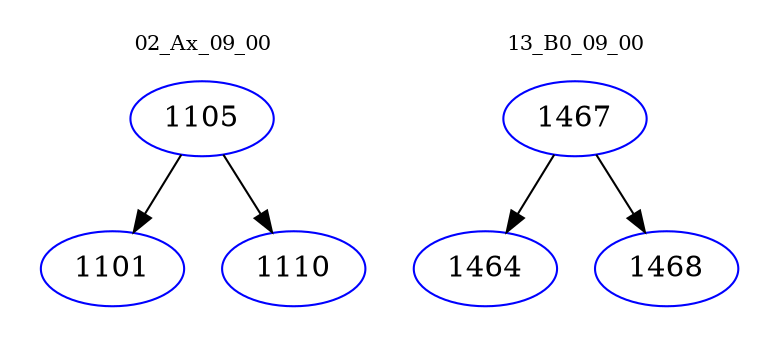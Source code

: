 digraph{
subgraph cluster_0 {
color = white
label = "02_Ax_09_00";
fontsize=10;
T0_1105 [label="1105", color="blue"]
T0_1105 -> T0_1101 [color="black"]
T0_1101 [label="1101", color="blue"]
T0_1105 -> T0_1110 [color="black"]
T0_1110 [label="1110", color="blue"]
}
subgraph cluster_1 {
color = white
label = "13_B0_09_00";
fontsize=10;
T1_1467 [label="1467", color="blue"]
T1_1467 -> T1_1464 [color="black"]
T1_1464 [label="1464", color="blue"]
T1_1467 -> T1_1468 [color="black"]
T1_1468 [label="1468", color="blue"]
}
}
